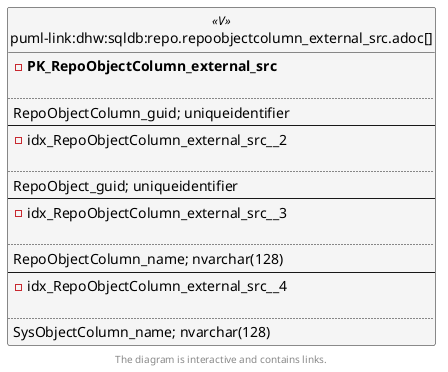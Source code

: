 @startuml
left to right direction
'top to bottom direction
hide circle
'avoide "." issues:
set namespaceSeparator none


skinparam class {
  BackgroundColor White
  BackgroundColor<<FN>> Yellow
  BackgroundColor<<FS>> Yellow
  BackgroundColor<<FT>> LightGray
  BackgroundColor<<IF>> Yellow
  BackgroundColor<<IS>> Yellow
  BackgroundColor<<P>> Aqua
  BackgroundColor<<PC>> Aqua
  BackgroundColor<<SN>> Yellow
  BackgroundColor<<SO>> SlateBlue
  BackgroundColor<<TF>> LightGray
  BackgroundColor<<TR>> Tomato
  BackgroundColor<<U>> White
  BackgroundColor<<V>> WhiteSmoke
  BackgroundColor<<X>> Aqua
  BackgroundColor<<external>> AliceBlue
}


entity "puml-link:dhw:sqldb:repo.repoobjectcolumn_external_src.adoc[]" as repo.RepoObjectColumn_external_src << V >> {
- **PK_RepoObjectColumn_external_src**

..
RepoObjectColumn_guid; uniqueidentifier
--
- idx_RepoObjectColumn_external_src__2

..
RepoObject_guid; uniqueidentifier
--
- idx_RepoObjectColumn_external_src__3

..
RepoObjectColumn_name; nvarchar(128)
--
- idx_RepoObjectColumn_external_src__4

..
SysObjectColumn_name; nvarchar(128)
}

footer The diagram is interactive and contains links.
@enduml


